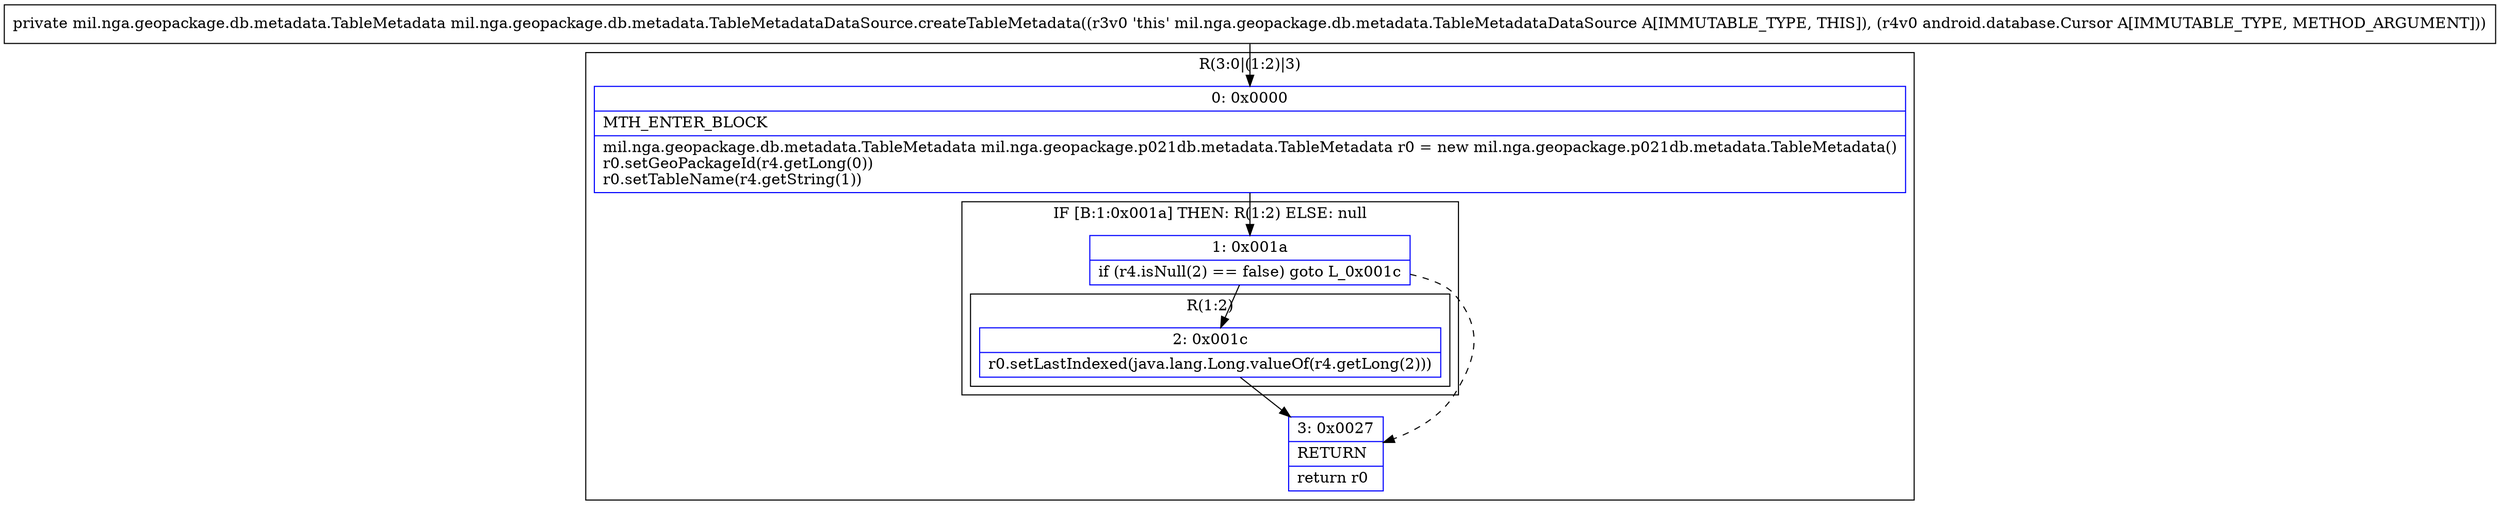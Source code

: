 digraph "CFG formil.nga.geopackage.db.metadata.TableMetadataDataSource.createTableMetadata(Landroid\/database\/Cursor;)Lmil\/nga\/geopackage\/db\/metadata\/TableMetadata;" {
subgraph cluster_Region_124958204 {
label = "R(3:0|(1:2)|3)";
node [shape=record,color=blue];
Node_0 [shape=record,label="{0\:\ 0x0000|MTH_ENTER_BLOCK\l|mil.nga.geopackage.db.metadata.TableMetadata mil.nga.geopackage.p021db.metadata.TableMetadata r0 = new mil.nga.geopackage.p021db.metadata.TableMetadata()\lr0.setGeoPackageId(r4.getLong(0))\lr0.setTableName(r4.getString(1))\l}"];
subgraph cluster_IfRegion_2051607222 {
label = "IF [B:1:0x001a] THEN: R(1:2) ELSE: null";
node [shape=record,color=blue];
Node_1 [shape=record,label="{1\:\ 0x001a|if (r4.isNull(2) == false) goto L_0x001c\l}"];
subgraph cluster_Region_1827939789 {
label = "R(1:2)";
node [shape=record,color=blue];
Node_2 [shape=record,label="{2\:\ 0x001c|r0.setLastIndexed(java.lang.Long.valueOf(r4.getLong(2)))\l}"];
}
}
Node_3 [shape=record,label="{3\:\ 0x0027|RETURN\l|return r0\l}"];
}
MethodNode[shape=record,label="{private mil.nga.geopackage.db.metadata.TableMetadata mil.nga.geopackage.db.metadata.TableMetadataDataSource.createTableMetadata((r3v0 'this' mil.nga.geopackage.db.metadata.TableMetadataDataSource A[IMMUTABLE_TYPE, THIS]), (r4v0 android.database.Cursor A[IMMUTABLE_TYPE, METHOD_ARGUMENT])) }"];
MethodNode -> Node_0;
Node_0 -> Node_1;
Node_1 -> Node_2;
Node_1 -> Node_3[style=dashed];
Node_2 -> Node_3;
}

